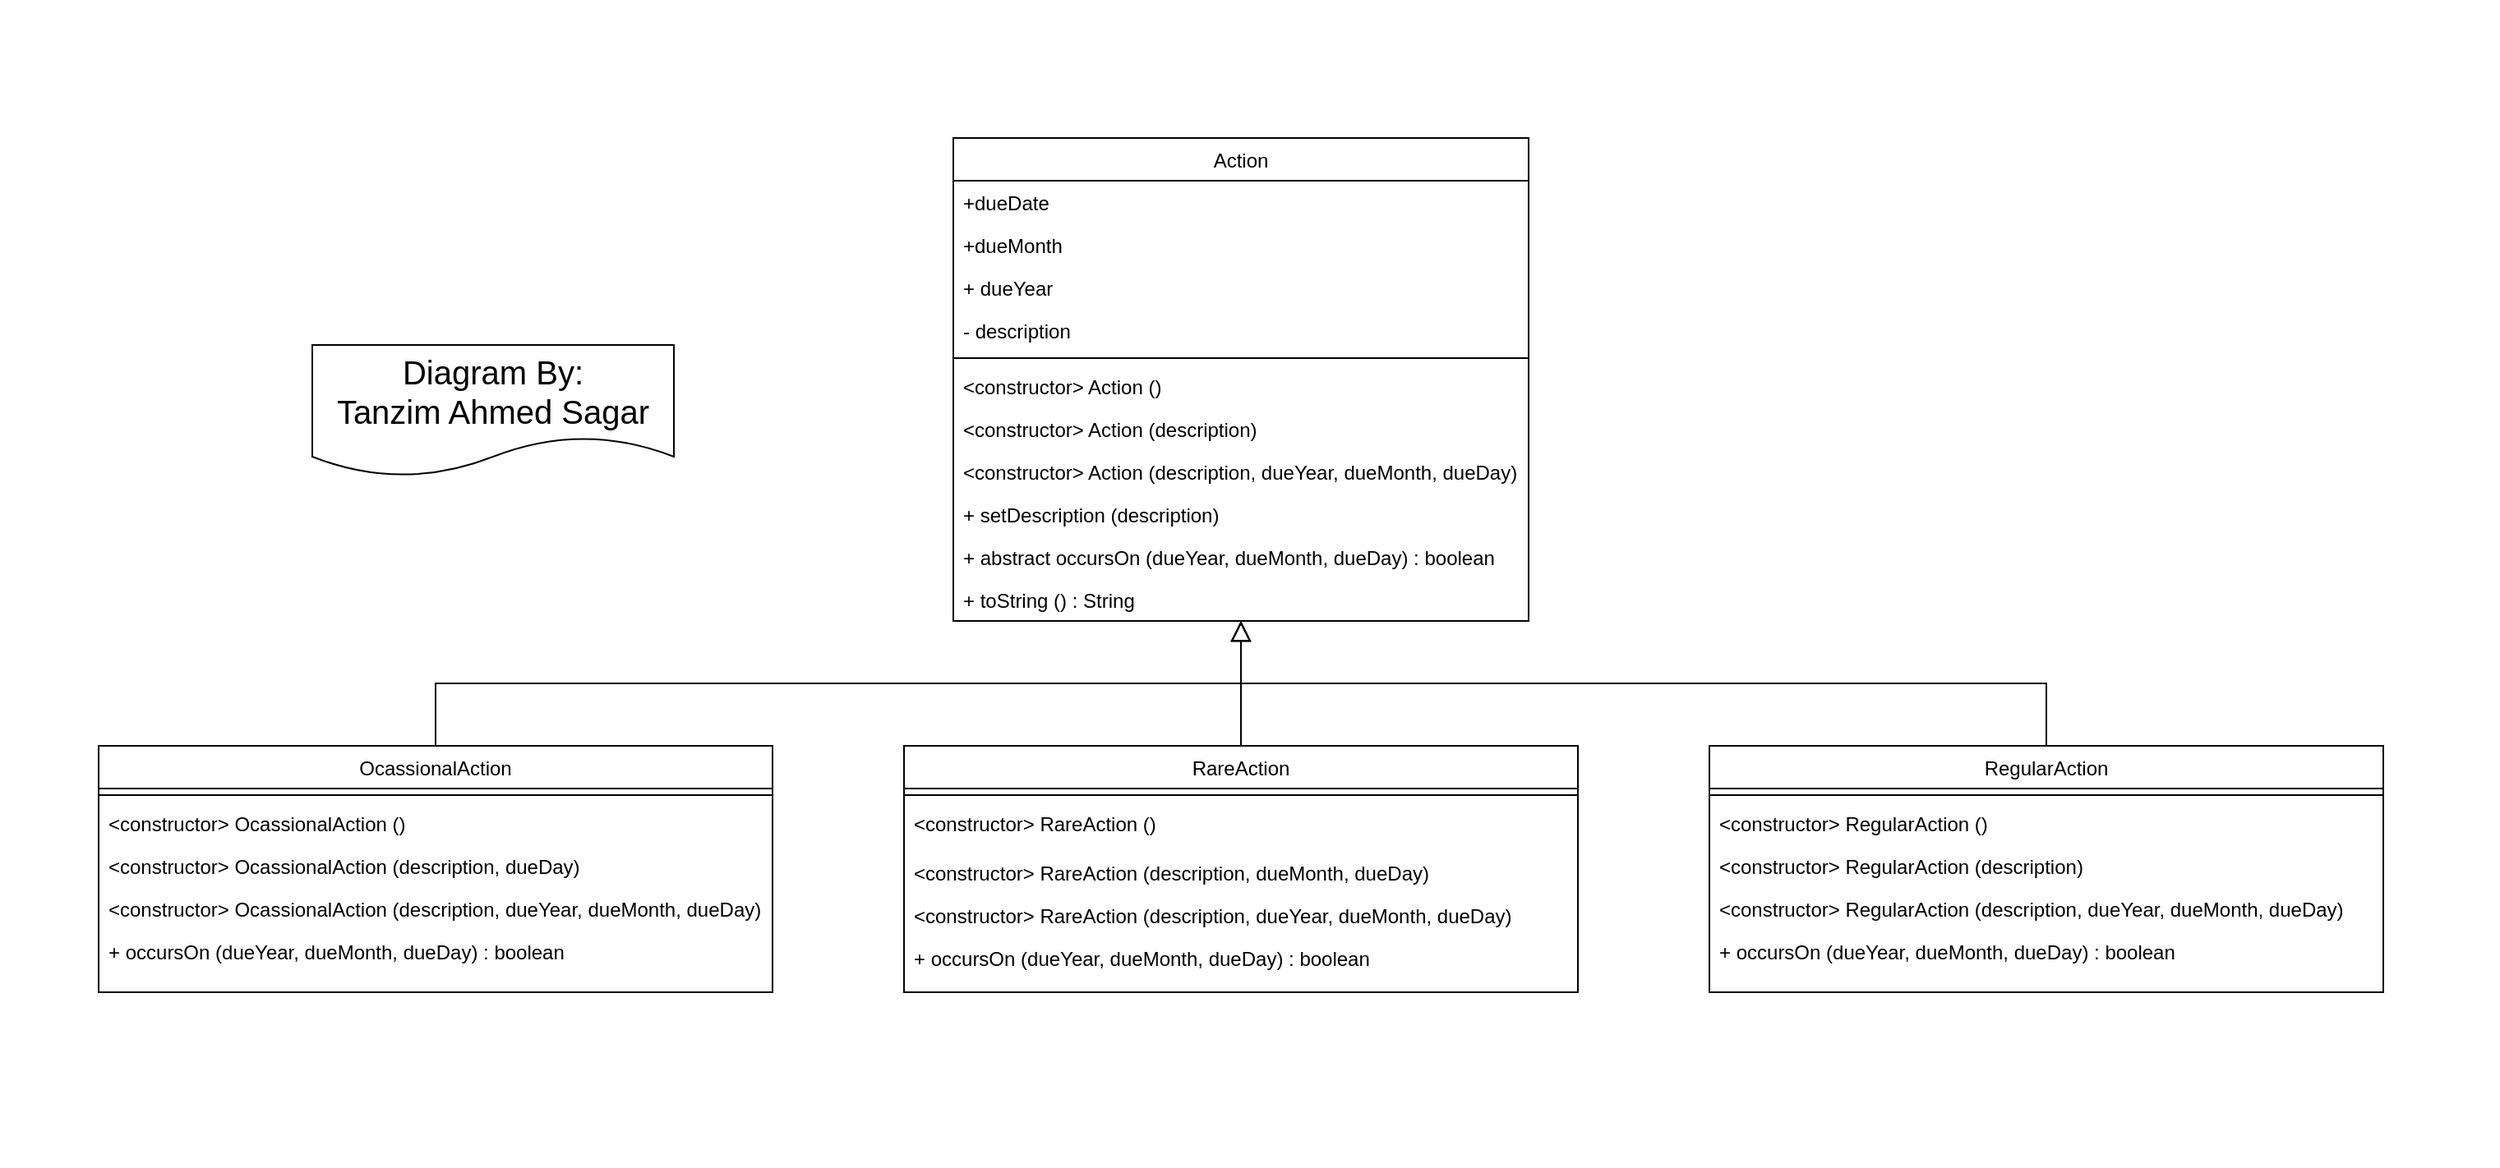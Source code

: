 <mxfile version="13.9.9" type="device"><diagram id="C5RBs43oDa-KdzZeNtuy" name="Page-1"><mxGraphModel dx="2903" dy="1232" grid="1" gridSize="10" guides="1" tooltips="1" connect="1" arrows="1" fold="1" page="1" pageScale="1" pageWidth="827" pageHeight="1169" math="0" shadow="0"><root><mxCell id="WIyWlLk6GJQsqaUBKTNV-0"/><mxCell id="WIyWlLk6GJQsqaUBKTNV-1" parent="WIyWlLk6GJQsqaUBKTNV-0"/><mxCell id="zkfFHV4jXpPFQw0GAbJ--6" value="OcassionalAction" style="swimlane;fontStyle=0;align=center;verticalAlign=top;childLayout=stackLayout;horizontal=1;startSize=26;horizontalStack=0;resizeParent=1;resizeLast=0;collapsible=1;marginBottom=0;rounded=0;shadow=0;strokeWidth=1;fillColor=#FFFFFF;" parent="WIyWlLk6GJQsqaUBKTNV-1" vertex="1"><mxGeometry x="-700" y="694" width="410" height="150" as="geometry"><mxRectangle x="-380" y="370" width="160" height="26" as="alternateBounds"/></mxGeometry></mxCell><mxCell id="zkfFHV4jXpPFQw0GAbJ--9" value="" style="line;html=1;strokeWidth=1;align=left;verticalAlign=middle;spacingTop=-1;spacingLeft=3;spacingRight=3;rotatable=0;labelPosition=right;points=[];portConstraint=eastwest;" parent="zkfFHV4jXpPFQw0GAbJ--6" vertex="1"><mxGeometry y="26" width="410" height="8" as="geometry"/></mxCell><mxCell id="zkfFHV4jXpPFQw0GAbJ--7" value="&lt;constructor&gt; OcassionalAction ()" style="text;align=left;verticalAlign=top;spacingLeft=4;spacingRight=4;overflow=hidden;rotatable=0;points=[[0,0.5],[1,0.5]];portConstraint=eastwest;" parent="zkfFHV4jXpPFQw0GAbJ--6" vertex="1"><mxGeometry y="34" width="410" height="26" as="geometry"/></mxCell><mxCell id="zkfFHV4jXpPFQw0GAbJ--8" value="&lt;constructor&gt; OcassionalAction (description, dueDay)" style="text;align=left;verticalAlign=top;spacingLeft=4;spacingRight=4;overflow=hidden;rotatable=0;points=[[0,0.5],[1,0.5]];portConstraint=eastwest;rounded=0;shadow=0;html=0;" parent="zkfFHV4jXpPFQw0GAbJ--6" vertex="1"><mxGeometry y="60" width="410" height="26" as="geometry"/></mxCell><mxCell id="T_PDo2ou3XTKNeRV-4SN-1" value="&lt;constructor&gt; OcassionalAction (description, dueYear, dueMonth, dueDay)" style="text;align=left;verticalAlign=top;spacingLeft=4;spacingRight=4;overflow=hidden;rotatable=0;points=[[0,0.5],[1,0.5]];portConstraint=eastwest;rounded=0;shadow=0;html=0;" vertex="1" parent="zkfFHV4jXpPFQw0GAbJ--6"><mxGeometry y="86" width="410" height="26" as="geometry"/></mxCell><mxCell id="T_PDo2ou3XTKNeRV-4SN-12" value="+ occursOn (dueYear, dueMonth, dueDay) : boolean" style="text;align=left;verticalAlign=top;spacingLeft=4;spacingRight=4;overflow=hidden;rotatable=0;points=[[0,0.5],[1,0.5]];portConstraint=eastwest;rounded=0;shadow=0;html=0;" vertex="1" parent="zkfFHV4jXpPFQw0GAbJ--6"><mxGeometry y="112" width="410" height="26" as="geometry"/></mxCell><mxCell id="zkfFHV4jXpPFQw0GAbJ--12" value="" style="endArrow=block;endSize=10;endFill=0;shadow=0;strokeWidth=1;rounded=0;edgeStyle=elbowEdgeStyle;elbow=vertical;entryX=0.5;entryY=1;entryDx=0;entryDy=0;" parent="WIyWlLk6GJQsqaUBKTNV-1" source="zkfFHV4jXpPFQw0GAbJ--6" target="T_PDo2ou3XTKNeRV-4SN-2" edge="1"><mxGeometry width="160" relative="1" as="geometry"><mxPoint x="-120" y="527" as="sourcePoint"/><mxPoint x="260" y="524" as="targetPoint"/></mxGeometry></mxCell><mxCell id="T_PDo2ou3XTKNeRV-4SN-2" value="Action" style="swimlane;fontStyle=0;align=center;verticalAlign=top;childLayout=stackLayout;horizontal=1;startSize=26;horizontalStack=0;resizeParent=1;resizeLast=0;collapsible=1;marginBottom=0;rounded=0;shadow=0;strokeWidth=1;" vertex="1" parent="WIyWlLk6GJQsqaUBKTNV-1"><mxGeometry x="-180" y="324" width="350" height="294" as="geometry"><mxRectangle x="140" width="160" height="26" as="alternateBounds"/></mxGeometry></mxCell><mxCell id="zkfFHV4jXpPFQw0GAbJ--5" value="+dueDate" style="text;align=left;verticalAlign=top;spacingLeft=4;spacingRight=4;overflow=hidden;rotatable=0;points=[[0,0.5],[1,0.5]];portConstraint=eastwest;" parent="T_PDo2ou3XTKNeRV-4SN-2" vertex="1"><mxGeometry y="26" width="350" height="26" as="geometry"/></mxCell><mxCell id="zkfFHV4jXpPFQw0GAbJ--3" value="+dueMonth" style="text;align=left;verticalAlign=top;spacingLeft=4;spacingRight=4;overflow=hidden;rotatable=0;points=[[0,0.5],[1,0.5]];portConstraint=eastwest;rounded=0;shadow=0;html=0;" parent="T_PDo2ou3XTKNeRV-4SN-2" vertex="1"><mxGeometry y="52" width="350" height="26" as="geometry"/></mxCell><mxCell id="zkfFHV4jXpPFQw0GAbJ--2" value="+ dueYear" style="text;align=left;verticalAlign=top;spacingLeft=4;spacingRight=4;overflow=hidden;rotatable=0;points=[[0,0.5],[1,0.5]];portConstraint=eastwest;rounded=0;shadow=0;html=0;" parent="T_PDo2ou3XTKNeRV-4SN-2" vertex="1"><mxGeometry y="78" width="350" height="26" as="geometry"/></mxCell><mxCell id="zkfFHV4jXpPFQw0GAbJ--1" value="- description" style="text;align=left;verticalAlign=top;spacingLeft=4;spacingRight=4;overflow=hidden;rotatable=0;points=[[0,0.5],[1,0.5]];portConstraint=eastwest;" parent="T_PDo2ou3XTKNeRV-4SN-2" vertex="1"><mxGeometry y="104" width="350" height="26" as="geometry"/></mxCell><mxCell id="T_PDo2ou3XTKNeRV-4SN-5" value="" style="line;html=1;strokeWidth=1;align=left;verticalAlign=middle;spacingTop=-1;spacingLeft=3;spacingRight=3;rotatable=0;labelPosition=right;points=[];portConstraint=eastwest;" vertex="1" parent="T_PDo2ou3XTKNeRV-4SN-2"><mxGeometry y="130" width="350" height="8" as="geometry"/></mxCell><mxCell id="T_PDo2ou3XTKNeRV-4SN-6" value="&lt;constructor&gt; Action ()" style="text;align=left;verticalAlign=top;spacingLeft=4;spacingRight=4;overflow=hidden;rotatable=0;points=[[0,0.5],[1,0.5]];portConstraint=eastwest;" vertex="1" parent="T_PDo2ou3XTKNeRV-4SN-2"><mxGeometry y="138" width="350" height="26" as="geometry"/></mxCell><mxCell id="T_PDo2ou3XTKNeRV-4SN-7" value="&lt;constructor&gt; Action (description)" style="text;align=left;verticalAlign=top;spacingLeft=4;spacingRight=4;overflow=hidden;rotatable=0;points=[[0,0.5],[1,0.5]];portConstraint=eastwest;rounded=0;shadow=0;html=0;" vertex="1" parent="T_PDo2ou3XTKNeRV-4SN-2"><mxGeometry y="164" width="350" height="26" as="geometry"/></mxCell><mxCell id="T_PDo2ou3XTKNeRV-4SN-9" value="&lt;constructor&gt; Action (description, dueYear, dueMonth, dueDay)" style="text;align=left;verticalAlign=top;spacingLeft=4;spacingRight=4;overflow=hidden;rotatable=0;points=[[0,0.5],[1,0.5]];portConstraint=eastwest;rounded=0;shadow=0;html=0;" vertex="1" parent="T_PDo2ou3XTKNeRV-4SN-2"><mxGeometry y="190" width="350" height="26" as="geometry"/></mxCell><mxCell id="T_PDo2ou3XTKNeRV-4SN-8" value="+ setDescription (description)" style="text;align=left;verticalAlign=top;spacingLeft=4;spacingRight=4;overflow=hidden;rotatable=0;points=[[0,0.5],[1,0.5]];portConstraint=eastwest;rounded=0;shadow=0;html=0;" vertex="1" parent="T_PDo2ou3XTKNeRV-4SN-2"><mxGeometry y="216" width="350" height="26" as="geometry"/></mxCell><mxCell id="T_PDo2ou3XTKNeRV-4SN-10" value="+ abstract occursOn (dueYear, dueMonth, dueDay) : boolean" style="text;align=left;verticalAlign=top;spacingLeft=4;spacingRight=4;overflow=hidden;rotatable=0;points=[[0,0.5],[1,0.5]];portConstraint=eastwest;rounded=0;shadow=0;html=0;" vertex="1" parent="T_PDo2ou3XTKNeRV-4SN-2"><mxGeometry y="242" width="350" height="26" as="geometry"/></mxCell><mxCell id="T_PDo2ou3XTKNeRV-4SN-11" value="+ toString () : String" style="text;align=left;verticalAlign=top;spacingLeft=4;spacingRight=4;overflow=hidden;rotatable=0;points=[[0,0.5],[1,0.5]];portConstraint=eastwest;rounded=0;shadow=0;html=0;" vertex="1" parent="T_PDo2ou3XTKNeRV-4SN-2"><mxGeometry y="268" width="350" height="26" as="geometry"/></mxCell><mxCell id="T_PDo2ou3XTKNeRV-4SN-13" value="RareAction" style="swimlane;fontStyle=0;align=center;verticalAlign=top;childLayout=stackLayout;horizontal=1;startSize=26;horizontalStack=0;resizeParent=1;resizeLast=0;collapsible=1;marginBottom=0;rounded=0;shadow=0;strokeWidth=1;" vertex="1" parent="WIyWlLk6GJQsqaUBKTNV-1"><mxGeometry x="-210" y="694" width="410" height="150" as="geometry"><mxRectangle x="110" y="370" width="160" height="26" as="alternateBounds"/></mxGeometry></mxCell><mxCell id="T_PDo2ou3XTKNeRV-4SN-14" value="" style="line;html=1;strokeWidth=1;align=left;verticalAlign=middle;spacingTop=-1;spacingLeft=3;spacingRight=3;rotatable=0;labelPosition=right;points=[];portConstraint=eastwest;" vertex="1" parent="T_PDo2ou3XTKNeRV-4SN-13"><mxGeometry y="26" width="410" height="8" as="geometry"/></mxCell><mxCell id="T_PDo2ou3XTKNeRV-4SN-15" value="&lt;constructor&gt; RareAction ()" style="text;align=left;verticalAlign=top;spacingLeft=4;spacingRight=4;overflow=hidden;rotatable=0;points=[[0,0.5],[1,0.5]];portConstraint=eastwest;" vertex="1" parent="T_PDo2ou3XTKNeRV-4SN-13"><mxGeometry y="34" width="410" height="30" as="geometry"/></mxCell><mxCell id="T_PDo2ou3XTKNeRV-4SN-16" value="&lt;constructor&gt; RareAction (description, dueMonth, dueDay)" style="text;align=left;verticalAlign=top;spacingLeft=4;spacingRight=4;overflow=hidden;rotatable=0;points=[[0,0.5],[1,0.5]];portConstraint=eastwest;rounded=0;shadow=0;html=0;" vertex="1" parent="T_PDo2ou3XTKNeRV-4SN-13"><mxGeometry y="64" width="410" height="26" as="geometry"/></mxCell><mxCell id="T_PDo2ou3XTKNeRV-4SN-17" value="&lt;constructor&gt; RareAction (description, dueYear, dueMonth, dueDay)" style="text;align=left;verticalAlign=top;spacingLeft=4;spacingRight=4;overflow=hidden;rotatable=0;points=[[0,0.5],[1,0.5]];portConstraint=eastwest;rounded=0;shadow=0;html=0;" vertex="1" parent="T_PDo2ou3XTKNeRV-4SN-13"><mxGeometry y="90" width="410" height="26" as="geometry"/></mxCell><mxCell id="T_PDo2ou3XTKNeRV-4SN-18" value="+ occursOn (dueYear, dueMonth, dueDay) : boolean" style="text;align=left;verticalAlign=top;spacingLeft=4;spacingRight=4;overflow=hidden;rotatable=0;points=[[0,0.5],[1,0.5]];portConstraint=eastwest;rounded=0;shadow=0;html=0;" vertex="1" parent="T_PDo2ou3XTKNeRV-4SN-13"><mxGeometry y="116" width="410" height="26" as="geometry"/></mxCell><mxCell id="T_PDo2ou3XTKNeRV-4SN-19" value="" style="endArrow=block;endSize=10;endFill=0;shadow=0;strokeWidth=1;rounded=0;edgeStyle=elbowEdgeStyle;elbow=vertical;" edge="1" parent="WIyWlLk6GJQsqaUBKTNV-1" source="T_PDo2ou3XTKNeRV-4SN-13" target="T_PDo2ou3XTKNeRV-4SN-2"><mxGeometry width="160" relative="1" as="geometry"><mxPoint x="-215" y="704" as="sourcePoint"/><mxPoint y="628" as="targetPoint"/></mxGeometry></mxCell><mxCell id="T_PDo2ou3XTKNeRV-4SN-20" value="RegularAction" style="swimlane;fontStyle=0;align=center;verticalAlign=top;childLayout=stackLayout;horizontal=1;startSize=26;horizontalStack=0;resizeParent=1;resizeLast=0;collapsible=1;marginBottom=0;rounded=0;shadow=0;strokeWidth=1;fillColor=#FFFFFF;" vertex="1" parent="WIyWlLk6GJQsqaUBKTNV-1"><mxGeometry x="280" y="694" width="410" height="150" as="geometry"><mxRectangle x="600" y="370" width="160" height="26" as="alternateBounds"/></mxGeometry></mxCell><mxCell id="T_PDo2ou3XTKNeRV-4SN-21" value="" style="line;html=1;strokeWidth=1;align=left;verticalAlign=middle;spacingTop=-1;spacingLeft=3;spacingRight=3;rotatable=0;labelPosition=right;points=[];portConstraint=eastwest;" vertex="1" parent="T_PDo2ou3XTKNeRV-4SN-20"><mxGeometry y="26" width="410" height="8" as="geometry"/></mxCell><mxCell id="T_PDo2ou3XTKNeRV-4SN-22" value="&lt;constructor&gt; RegularAction ()" style="text;align=left;verticalAlign=top;spacingLeft=4;spacingRight=4;overflow=hidden;rotatable=0;points=[[0,0.5],[1,0.5]];portConstraint=eastwest;" vertex="1" parent="T_PDo2ou3XTKNeRV-4SN-20"><mxGeometry y="34" width="410" height="26" as="geometry"/></mxCell><mxCell id="T_PDo2ou3XTKNeRV-4SN-23" value="&lt;constructor&gt; RegularAction (description)" style="text;align=left;verticalAlign=top;spacingLeft=4;spacingRight=4;overflow=hidden;rotatable=0;points=[[0,0.5],[1,0.5]];portConstraint=eastwest;rounded=0;shadow=0;html=0;" vertex="1" parent="T_PDo2ou3XTKNeRV-4SN-20"><mxGeometry y="60" width="410" height="26" as="geometry"/></mxCell><mxCell id="T_PDo2ou3XTKNeRV-4SN-24" value="&lt;constructor&gt; RegularAction (description, dueYear, dueMonth, dueDay)" style="text;align=left;verticalAlign=top;spacingLeft=4;spacingRight=4;overflow=hidden;rotatable=0;points=[[0,0.5],[1,0.5]];portConstraint=eastwest;rounded=0;shadow=0;html=0;" vertex="1" parent="T_PDo2ou3XTKNeRV-4SN-20"><mxGeometry y="86" width="410" height="26" as="geometry"/></mxCell><mxCell id="T_PDo2ou3XTKNeRV-4SN-25" value="+ occursOn (dueYear, dueMonth, dueDay) : boolean" style="text;align=left;verticalAlign=top;spacingLeft=4;spacingRight=4;overflow=hidden;rotatable=0;points=[[0,0.5],[1,0.5]];portConstraint=eastwest;rounded=0;shadow=0;html=0;" vertex="1" parent="T_PDo2ou3XTKNeRV-4SN-20"><mxGeometry y="112" width="410" height="26" as="geometry"/></mxCell><mxCell id="T_PDo2ou3XTKNeRV-4SN-26" value="" style="endArrow=block;endSize=10;endFill=0;shadow=0;strokeWidth=1;rounded=0;edgeStyle=elbowEdgeStyle;elbow=vertical;" edge="1" parent="WIyWlLk6GJQsqaUBKTNV-1" source="T_PDo2ou3XTKNeRV-4SN-20" target="T_PDo2ou3XTKNeRV-4SN-2"><mxGeometry width="160" relative="1" as="geometry"><mxPoint x="-485" y="704" as="sourcePoint"/><mxPoint x="5" y="628" as="targetPoint"/></mxGeometry></mxCell><mxCell id="T_PDo2ou3XTKNeRV-4SN-27" value="Diagram By:&lt;br style=&quot;font-size: 20px;&quot;&gt;Tanzim Ahmed Sagar" style="shape=document;whiteSpace=wrap;html=1;boundedLbl=1;rounded=0;shadow=0;fontSize=20;" vertex="1" parent="WIyWlLk6GJQsqaUBKTNV-1"><mxGeometry x="-570" y="450" width="220" height="80" as="geometry"/></mxCell><mxCell id="T_PDo2ou3XTKNeRV-4SN-28" value="" style="rounded=0;whiteSpace=wrap;html=1;shadow=0;fontSize=20;fillColor=none;strokeColor=none;" vertex="1" parent="WIyWlLk6GJQsqaUBKTNV-1"><mxGeometry x="-760" y="240" width="1520" height="710" as="geometry"/></mxCell></root></mxGraphModel></diagram></mxfile>